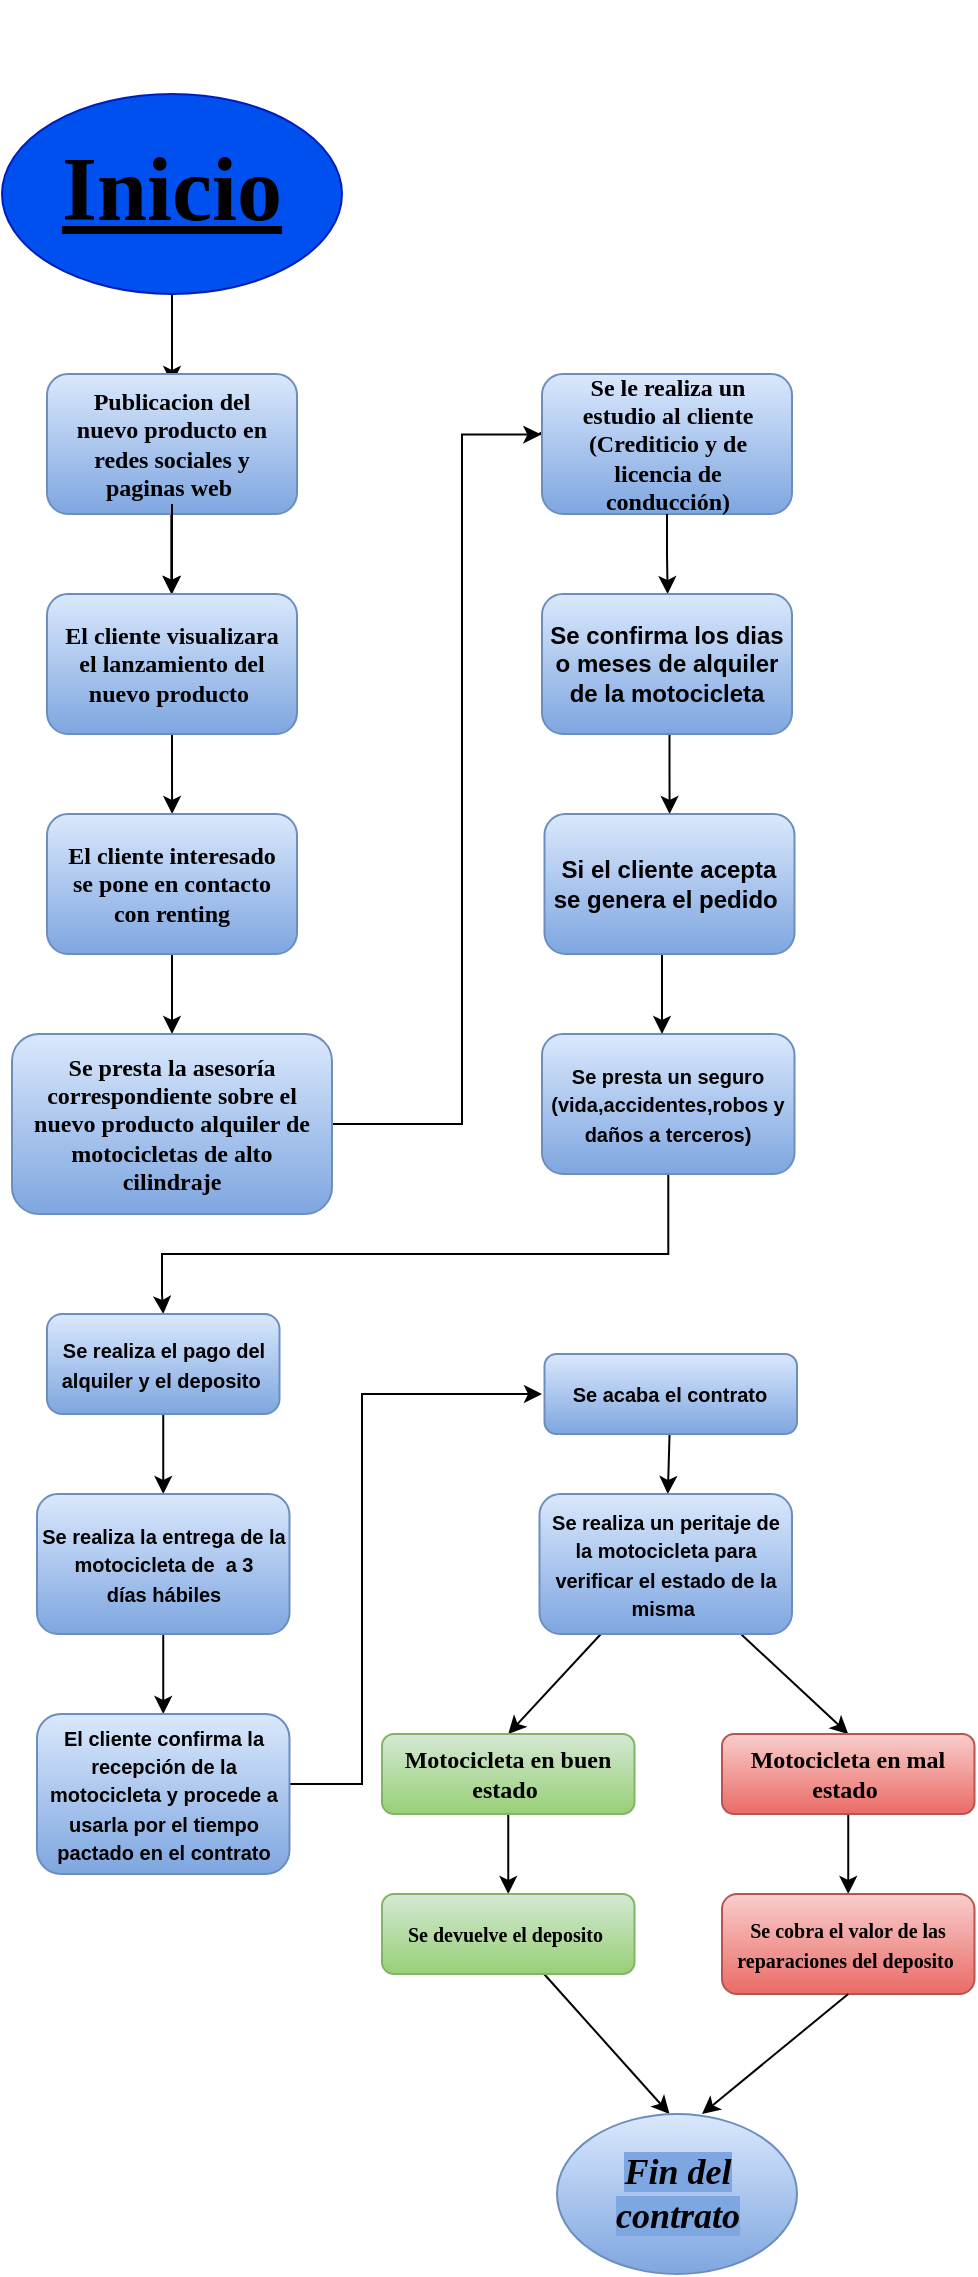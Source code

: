 <mxfile version="23.0.2" type="device">
  <diagram name="Página-1" id="s7JeJmt6lGVTh85DYFUo">
    <mxGraphModel dx="1098" dy="828" grid="1" gridSize="10" guides="1" tooltips="1" connect="1" arrows="1" fold="1" page="1" pageScale="1" pageWidth="827" pageHeight="1169" math="0" shadow="0">
      <root>
        <mxCell id="0" />
        <mxCell id="1" parent="0" />
        <mxCell id="7Ek7RL77VowX6VJ70j0s-6" value="" style="edgeStyle=orthogonalEdgeStyle;rounded=0;orthogonalLoop=1;jettySize=auto;html=1;" parent="1" source="7Ek7RL77VowX6VJ70j0s-1" target="7Ek7RL77VowX6VJ70j0s-5" edge="1">
          <mxGeometry relative="1" as="geometry" />
        </mxCell>
        <mxCell id="7Ek7RL77VowX6VJ70j0s-1" value="" style="ellipse;whiteSpace=wrap;html=1;fillColor=#0050ef;strokeColor=#001DBC;fontColor=#ffffff;" parent="1" vertex="1">
          <mxGeometry x="210" y="110" width="170" height="100" as="geometry" />
        </mxCell>
        <mxCell id="7Ek7RL77VowX6VJ70j0s-2" value="&lt;h1 style=&quot;&quot;&gt;&lt;font size=&quot;1&quot; face=&quot;Times New Roman&quot; style=&quot;&quot;&gt;&lt;u style=&quot;font-size: 45px;&quot;&gt;Inicio&lt;/u&gt;&lt;/font&gt;&lt;/h1&gt;" style="text;html=1;strokeColor=none;fillColor=none;align=center;verticalAlign=middle;whiteSpace=wrap;rounded=0;fontSize=34;fontFamily=Times New Roman;" parent="1" vertex="1">
          <mxGeometry x="240" y="120" width="110" height="60" as="geometry" />
        </mxCell>
        <mxCell id="7Ek7RL77VowX6VJ70j0s-3" value="" style="endArrow=classic;html=1;rounded=0;" parent="1" edge="1">
          <mxGeometry width="50" height="50" relative="1" as="geometry">
            <mxPoint x="294.66" y="320" as="sourcePoint" />
            <mxPoint x="294.66" y="360" as="targetPoint" />
          </mxGeometry>
        </mxCell>
        <mxCell id="7Ek7RL77VowX6VJ70j0s-4" value="" style="rounded=1;whiteSpace=wrap;html=1;fillColor=#dae8fc;gradientColor=#7ea6e0;strokeColor=#6c8ebf;" parent="1" vertex="1">
          <mxGeometry x="232.5" y="250" width="125" height="70" as="geometry" />
        </mxCell>
        <mxCell id="7Ek7RL77VowX6VJ70j0s-8" value="" style="edgeStyle=orthogonalEdgeStyle;rounded=0;orthogonalLoop=1;jettySize=auto;html=1;" parent="1" source="7Ek7RL77VowX6VJ70j0s-5" target="7Ek7RL77VowX6VJ70j0s-7" edge="1">
          <mxGeometry relative="1" as="geometry" />
        </mxCell>
        <mxCell id="7Ek7RL77VowX6VJ70j0s-5" value="&lt;font face=&quot;Times New Roman&quot;&gt;&lt;b&gt;Publicacion del nuevo producto en redes sociales y paginas web&amp;nbsp;&lt;/b&gt;&lt;/font&gt;" style="text;html=1;align=center;verticalAlign=middle;whiteSpace=wrap;rounded=0;fontFamily=Helvetica;" parent="1" vertex="1">
          <mxGeometry x="240" y="255" width="110" height="60" as="geometry" />
        </mxCell>
        <mxCell id="7Ek7RL77VowX6VJ70j0s-9" style="edgeStyle=orthogonalEdgeStyle;rounded=0;orthogonalLoop=1;jettySize=auto;html=1;exitX=0.5;exitY=1;exitDx=0;exitDy=0;" parent="1" source="7Ek7RL77VowX6VJ70j0s-7" edge="1">
          <mxGeometry relative="1" as="geometry">
            <mxPoint x="295.069" y="470" as="targetPoint" />
          </mxGeometry>
        </mxCell>
        <mxCell id="7Ek7RL77VowX6VJ70j0s-7" value="" style="rounded=1;whiteSpace=wrap;html=1;fillColor=#dae8fc;gradientColor=#7ea6e0;strokeColor=#6c8ebf;" parent="1" vertex="1">
          <mxGeometry x="232.5" y="360" width="125" height="70" as="geometry" />
        </mxCell>
        <mxCell id="7Ek7RL77VowX6VJ70j0s-10" value="&lt;b style=&quot;&quot;&gt;&lt;font face=&quot;Times New Roman&quot;&gt;El cliente visualizara el lanzamiento del nuevo producto&amp;nbsp;&lt;/font&gt;&lt;/b&gt;" style="text;html=1;strokeColor=none;fillColor=none;align=center;verticalAlign=middle;whiteSpace=wrap;rounded=0;" parent="1" vertex="1">
          <mxGeometry x="240" y="360" width="110" height="70" as="geometry" />
        </mxCell>
        <mxCell id="7Ek7RL77VowX6VJ70j0s-12" style="edgeStyle=orthogonalEdgeStyle;rounded=0;orthogonalLoop=1;jettySize=auto;html=1;exitX=0.5;exitY=1;exitDx=0;exitDy=0;" parent="1" source="7Ek7RL77VowX6VJ70j0s-11" edge="1">
          <mxGeometry relative="1" as="geometry">
            <mxPoint x="295" y="580" as="targetPoint" />
            <Array as="points">
              <mxPoint x="295" y="565" />
            </Array>
          </mxGeometry>
        </mxCell>
        <mxCell id="7Ek7RL77VowX6VJ70j0s-11" value="" style="rounded=1;whiteSpace=wrap;html=1;fillColor=#dae8fc;gradientColor=#7ea6e0;strokeColor=#6c8ebf;" parent="1" vertex="1">
          <mxGeometry x="232.5" y="470" width="125" height="70" as="geometry" />
        </mxCell>
        <mxCell id="7Ek7RL77VowX6VJ70j0s-16" style="edgeStyle=orthogonalEdgeStyle;rounded=0;orthogonalLoop=1;jettySize=auto;html=1;exitX=1;exitY=0.5;exitDx=0;exitDy=0;entryX=-0.003;entryY=0.433;entryDx=0;entryDy=0;entryPerimeter=0;" parent="1" source="7Ek7RL77VowX6VJ70j0s-13" target="7Ek7RL77VowX6VJ70j0s-17" edge="1">
          <mxGeometry relative="1" as="geometry">
            <mxPoint x="440" y="280" as="targetPoint" />
            <Array as="points">
              <mxPoint x="440" y="625" />
              <mxPoint x="440" y="280" />
            </Array>
          </mxGeometry>
        </mxCell>
        <mxCell id="7Ek7RL77VowX6VJ70j0s-13" value="" style="rounded=1;whiteSpace=wrap;html=1;fillColor=#dae8fc;gradientColor=#7ea6e0;strokeColor=#6c8ebf;" parent="1" vertex="1">
          <mxGeometry x="215" y="580" width="160" height="90" as="geometry" />
        </mxCell>
        <mxCell id="7Ek7RL77VowX6VJ70j0s-14" value="&lt;font face=&quot;Times New Roman&quot;&gt;&lt;b&gt;El cliente interesado se pone en contacto con renting&lt;/b&gt;&lt;/font&gt;" style="text;html=1;strokeColor=none;fillColor=none;align=center;verticalAlign=middle;whiteSpace=wrap;rounded=0;" parent="1" vertex="1">
          <mxGeometry x="240" y="470" width="110" height="70" as="geometry" />
        </mxCell>
        <mxCell id="7Ek7RL77VowX6VJ70j0s-15" value="Se presta la asesoría correspondiente sobre el nuevo producto alquiler de motocicletas de alto cilindraje" style="text;html=1;strokeColor=none;fillColor=none;align=center;verticalAlign=middle;whiteSpace=wrap;rounded=0;fontStyle=1;fontFamily=Times New Roman;" parent="1" vertex="1">
          <mxGeometry x="220" y="580" width="150" height="90" as="geometry" />
        </mxCell>
        <mxCell id="7Ek7RL77VowX6VJ70j0s-18" style="edgeStyle=orthogonalEdgeStyle;rounded=0;orthogonalLoop=1;jettySize=auto;html=1;exitX=0;exitY=0.5;exitDx=0;exitDy=0;entryX=-0.019;entryY=0.425;entryDx=0;entryDy=0;entryPerimeter=0;" parent="1" source="7Ek7RL77VowX6VJ70j0s-17" target="7Ek7RL77VowX6VJ70j0s-17" edge="1">
          <mxGeometry relative="1" as="geometry">
            <mxPoint x="440" y="280" as="targetPoint" />
            <Array as="points">
              <mxPoint x="480" y="280" />
            </Array>
          </mxGeometry>
        </mxCell>
        <mxCell id="7Ek7RL77VowX6VJ70j0s-17" value="" style="rounded=1;whiteSpace=wrap;html=1;fillColor=#dae8fc;gradientColor=#7ea6e0;strokeColor=#6c8ebf;" parent="1" vertex="1">
          <mxGeometry x="480" y="250" width="125" height="70" as="geometry" />
        </mxCell>
        <mxCell id="7Ek7RL77VowX6VJ70j0s-53" value="" style="edgeStyle=orthogonalEdgeStyle;rounded=0;orthogonalLoop=1;jettySize=auto;html=1;" parent="1" source="7Ek7RL77VowX6VJ70j0s-20" target="7Ek7RL77VowX6VJ70j0s-27" edge="1">
          <mxGeometry relative="1" as="geometry" />
        </mxCell>
        <mxCell id="7Ek7RL77VowX6VJ70j0s-20" value="Text" style="text;html=1;strokeColor=none;fillColor=none;align=center;verticalAlign=middle;whiteSpace=wrap;rounded=0;" parent="1" vertex="1">
          <mxGeometry x="487.5" y="360" width="112.5" height="70" as="geometry" />
        </mxCell>
        <mxCell id="7Ek7RL77VowX6VJ70j0s-22" style="edgeStyle=orthogonalEdgeStyle;rounded=0;orthogonalLoop=1;jettySize=auto;html=1;exitX=0.5;exitY=1;exitDx=0;exitDy=0;" parent="1" source="7Ek7RL77VowX6VJ70j0s-21" edge="1">
          <mxGeometry relative="1" as="geometry">
            <mxPoint x="542.815" y="360" as="targetPoint" />
          </mxGeometry>
        </mxCell>
        <mxCell id="7Ek7RL77VowX6VJ70j0s-21" value="Se le realiza un estudio al cliente (Crediticio y de licencia de conducción)" style="text;strokeColor=none;fillColor=none;align=center;verticalAlign=middle;rounded=0;labelBackgroundColor=none;labelBorderColor=none;whiteSpace=wrap;html=1;fontStyle=1;fontFamily=Times New Roman;" parent="1" vertex="1">
          <mxGeometry x="487.5" y="250" width="110" height="70" as="geometry" />
        </mxCell>
        <mxCell id="7Ek7RL77VowX6VJ70j0s-23" value="&lt;b&gt;Se confirma los dias o meses de alquiler de la motocicleta&lt;/b&gt;" style="rounded=1;whiteSpace=wrap;html=1;fillColor=#dae8fc;gradientColor=#7ea6e0;strokeColor=#6c8ebf;" parent="1" vertex="1">
          <mxGeometry x="480" y="360" width="125" height="70" as="geometry" />
        </mxCell>
        <mxCell id="7Ek7RL77VowX6VJ70j0s-55" style="edgeStyle=orthogonalEdgeStyle;rounded=0;orthogonalLoop=1;jettySize=auto;html=1;entryX=0.5;entryY=0;entryDx=0;entryDy=0;" parent="1" source="7Ek7RL77VowX6VJ70j0s-24" target="7Ek7RL77VowX6VJ70j0s-54" edge="1">
          <mxGeometry relative="1" as="geometry">
            <Array as="points">
              <mxPoint x="543" y="690" />
              <mxPoint x="290" y="690" />
              <mxPoint x="290" y="710" />
            </Array>
          </mxGeometry>
        </mxCell>
        <mxCell id="7Ek7RL77VowX6VJ70j0s-24" value="&lt;b&gt;&lt;font style=&quot;font-size: 10px;&quot;&gt;Se presta un seguro (vida,accidentes,robos y daños a terceros)&lt;/font&gt;&lt;/b&gt;" style="rounded=1;whiteSpace=wrap;html=1;fillColor=#dae8fc;gradientColor=#7ea6e0;strokeColor=#6c8ebf;" parent="1" vertex="1">
          <mxGeometry x="480" y="580" width="126.25" height="70" as="geometry" />
        </mxCell>
        <mxCell id="7Ek7RL77VowX6VJ70j0s-51" value="" style="edgeStyle=orthogonalEdgeStyle;rounded=0;orthogonalLoop=1;jettySize=auto;html=1;" parent="1" source="7Ek7RL77VowX6VJ70j0s-27" target="7Ek7RL77VowX6VJ70j0s-24" edge="1">
          <mxGeometry relative="1" as="geometry">
            <Array as="points">
              <mxPoint x="540" y="550" />
              <mxPoint x="540" y="550" />
            </Array>
          </mxGeometry>
        </mxCell>
        <mxCell id="7Ek7RL77VowX6VJ70j0s-27" value="&lt;b&gt;Si el cliente acepta se genera el pedido&amp;nbsp;&lt;/b&gt;" style="rounded=1;whiteSpace=wrap;html=1;fillColor=#dae8fc;gradientColor=#7ea6e0;strokeColor=#6c8ebf;" parent="1" vertex="1">
          <mxGeometry x="481.25" y="470" width="125" height="70" as="geometry" />
        </mxCell>
        <mxCell id="7Ek7RL77VowX6VJ70j0s-58" value="" style="edgeStyle=orthogonalEdgeStyle;rounded=0;orthogonalLoop=1;jettySize=auto;html=1;" parent="1" source="7Ek7RL77VowX6VJ70j0s-54" target="7Ek7RL77VowX6VJ70j0s-56" edge="1">
          <mxGeometry relative="1" as="geometry" />
        </mxCell>
        <mxCell id="7Ek7RL77VowX6VJ70j0s-54" value="&lt;b&gt;&lt;font style=&quot;font-size: 10px;&quot;&gt;Se realiza el pago del alquiler y el deposito&amp;nbsp;&lt;/font&gt;&lt;/b&gt;" style="rounded=1;whiteSpace=wrap;html=1;fillColor=#dae8fc;gradientColor=#7ea6e0;strokeColor=#6c8ebf;" parent="1" vertex="1">
          <mxGeometry x="232.5" y="720" width="116.25" height="50" as="geometry" />
        </mxCell>
        <mxCell id="7Ek7RL77VowX6VJ70j0s-60" value="" style="edgeStyle=orthogonalEdgeStyle;rounded=0;orthogonalLoop=1;jettySize=auto;html=1;" parent="1" source="7Ek7RL77VowX6VJ70j0s-56" target="7Ek7RL77VowX6VJ70j0s-59" edge="1">
          <mxGeometry relative="1" as="geometry" />
        </mxCell>
        <mxCell id="7Ek7RL77VowX6VJ70j0s-56" value="&lt;font style=&quot;&quot;&gt;&lt;span style=&quot;font-size: 10px;&quot;&gt;&lt;b&gt;Se realiza la entrega de la motocicleta de&amp;nbsp; a 3 días&amp;nbsp;&lt;/b&gt;&lt;/span&gt;&lt;/font&gt;&lt;span style=&quot;font-size: 10px;&quot;&gt;&lt;b&gt;hábiles&lt;/b&gt;&lt;/span&gt;" style="rounded=1;whiteSpace=wrap;html=1;fillColor=#dae8fc;gradientColor=#7ea6e0;strokeColor=#6c8ebf;" parent="1" vertex="1">
          <mxGeometry x="227.5" y="810" width="126.25" height="70" as="geometry" />
        </mxCell>
        <mxCell id="7Ek7RL77VowX6VJ70j0s-61" style="edgeStyle=orthogonalEdgeStyle;rounded=0;orthogonalLoop=1;jettySize=auto;html=1;" parent="1" source="7Ek7RL77VowX6VJ70j0s-59" edge="1">
          <mxGeometry relative="1" as="geometry">
            <mxPoint x="480" y="760" as="targetPoint" />
            <Array as="points">
              <mxPoint x="390" y="955" />
              <mxPoint x="390" y="760" />
            </Array>
          </mxGeometry>
        </mxCell>
        <mxCell id="7Ek7RL77VowX6VJ70j0s-59" value="&lt;font style=&quot;&quot;&gt;&lt;span style=&quot;font-size: 10px;&quot;&gt;&lt;b&gt;El cliente confirma la recepción&amp;nbsp;de la motocicleta y procede a usarla por el tiempo pactado en el contrato&lt;/b&gt;&lt;/span&gt;&lt;/font&gt;" style="rounded=1;whiteSpace=wrap;html=1;fillColor=#dae8fc;gradientColor=#7ea6e0;strokeColor=#6c8ebf;" parent="1" vertex="1">
          <mxGeometry x="227.5" y="920" width="126.25" height="80" as="geometry" />
        </mxCell>
        <mxCell id="7Ek7RL77VowX6VJ70j0s-81" value="" style="edgeStyle=none;rounded=0;orthogonalLoop=1;jettySize=auto;html=1;" parent="1" source="7Ek7RL77VowX6VJ70j0s-62" target="7Ek7RL77VowX6VJ70j0s-67" edge="1">
          <mxGeometry relative="1" as="geometry" />
        </mxCell>
        <mxCell id="7Ek7RL77VowX6VJ70j0s-62" value="&lt;b&gt;&lt;font style=&quot;font-size: 10px;&quot;&gt;Se acaba el contrato&lt;/font&gt;&lt;/b&gt;" style="rounded=1;whiteSpace=wrap;html=1;fillColor=#dae8fc;gradientColor=#7ea6e0;strokeColor=#6c8ebf;" parent="1" vertex="1">
          <mxGeometry x="481.25" y="740" width="126.25" height="40" as="geometry" />
        </mxCell>
        <mxCell id="7Ek7RL77VowX6VJ70j0s-84" style="edgeStyle=none;rounded=0;orthogonalLoop=1;jettySize=auto;html=1;entryX=0.5;entryY=0;entryDx=0;entryDy=0;" parent="1" source="7Ek7RL77VowX6VJ70j0s-67" target="7Ek7RL77VowX6VJ70j0s-68" edge="1">
          <mxGeometry relative="1" as="geometry" />
        </mxCell>
        <mxCell id="7Ek7RL77VowX6VJ70j0s-86" style="edgeStyle=none;rounded=0;orthogonalLoop=1;jettySize=auto;html=1;entryX=0.5;entryY=0;entryDx=0;entryDy=0;" parent="1" source="7Ek7RL77VowX6VJ70j0s-67" target="7Ek7RL77VowX6VJ70j0s-85" edge="1">
          <mxGeometry relative="1" as="geometry" />
        </mxCell>
        <mxCell id="7Ek7RL77VowX6VJ70j0s-67" value="&lt;b&gt;&lt;font style=&quot;font-size: 10px;&quot;&gt;Se realiza un peritaje de la motocicleta para verificar el estado de la misma&amp;nbsp;&lt;/font&gt;&lt;/b&gt;" style="rounded=1;whiteSpace=wrap;html=1;fillColor=#dae8fc;gradientColor=#7ea6e0;strokeColor=#6c8ebf;" parent="1" vertex="1">
          <mxGeometry x="478.75" y="810" width="126.25" height="70" as="geometry" />
        </mxCell>
        <mxCell id="7Ek7RL77VowX6VJ70j0s-94" style="edgeStyle=none;rounded=0;orthogonalLoop=1;jettySize=auto;html=1;entryX=0.5;entryY=0;entryDx=0;entryDy=0;" parent="1" source="7Ek7RL77VowX6VJ70j0s-68" target="7Ek7RL77VowX6VJ70j0s-71" edge="1">
          <mxGeometry relative="1" as="geometry" />
        </mxCell>
        <mxCell id="7Ek7RL77VowX6VJ70j0s-68" value="&lt;font face=&quot;Times New Roman&quot;&gt;&lt;b&gt;Motocicleta en buen estado&amp;nbsp;&lt;/b&gt;&lt;/font&gt;" style="rounded=1;whiteSpace=wrap;html=1;fillColor=#d5e8d4;gradientColor=#97d077;strokeColor=#82b366;" parent="1" vertex="1">
          <mxGeometry x="400" y="930" width="126.25" height="40" as="geometry" />
        </mxCell>
        <mxCell id="7Ek7RL77VowX6VJ70j0s-89" style="edgeStyle=none;rounded=0;orthogonalLoop=1;jettySize=auto;html=1;entryX=0.5;entryY=0;entryDx=0;entryDy=0;" parent="1" source="7Ek7RL77VowX6VJ70j0s-71" edge="1">
          <mxGeometry relative="1" as="geometry">
            <mxPoint x="543.755" y="1120" as="targetPoint" />
          </mxGeometry>
        </mxCell>
        <mxCell id="7Ek7RL77VowX6VJ70j0s-71" value="&lt;span style=&quot;font-size: 10px;&quot;&gt;&lt;b&gt;&lt;font face=&quot;Times New Roman&quot;&gt;Se devuelve el deposito&amp;nbsp;&lt;/font&gt;&lt;/b&gt;&lt;/span&gt;" style="rounded=1;whiteSpace=wrap;html=1;fillColor=#d5e8d4;gradientColor=#97d077;strokeColor=#82b366;" parent="1" vertex="1">
          <mxGeometry x="400" y="1010" width="126.25" height="40" as="geometry" />
        </mxCell>
        <mxCell id="7Ek7RL77VowX6VJ70j0s-96" style="edgeStyle=none;rounded=0;orthogonalLoop=1;jettySize=auto;html=1;" parent="1" source="7Ek7RL77VowX6VJ70j0s-85" target="7Ek7RL77VowX6VJ70j0s-90" edge="1">
          <mxGeometry relative="1" as="geometry" />
        </mxCell>
        <mxCell id="7Ek7RL77VowX6VJ70j0s-85" value="&lt;font face=&quot;Times New Roman&quot;&gt;&lt;b&gt;Motocicleta en mal estado&amp;nbsp;&lt;/b&gt;&lt;/font&gt;" style="rounded=1;whiteSpace=wrap;html=1;fillColor=#f8cecc;gradientColor=#ea6b66;strokeColor=#b85450;" parent="1" vertex="1">
          <mxGeometry x="570" y="930" width="126.25" height="40" as="geometry" />
        </mxCell>
        <mxCell id="7Ek7RL77VowX6VJ70j0s-87" style="edgeStyle=none;rounded=0;orthogonalLoop=1;jettySize=auto;html=1;exitX=0.5;exitY=1;exitDx=0;exitDy=0;" parent="1" source="7Ek7RL77VowX6VJ70j0s-68" target="7Ek7RL77VowX6VJ70j0s-68" edge="1">
          <mxGeometry relative="1" as="geometry" />
        </mxCell>
        <mxCell id="7Ek7RL77VowX6VJ70j0s-90" value="&lt;span style=&quot;font-size: 10px;&quot;&gt;&lt;b&gt;&lt;font face=&quot;Times New Roman&quot;&gt;Se cobra el valor de las reparaciones del deposito&amp;nbsp;&lt;/font&gt;&lt;/b&gt;&lt;/span&gt;" style="rounded=1;whiteSpace=wrap;html=1;fillColor=#f8cecc;gradientColor=#ea6b66;strokeColor=#b85450;" parent="1" vertex="1">
          <mxGeometry x="570" y="1010" width="126.25" height="50" as="geometry" />
        </mxCell>
        <mxCell id="7Ek7RL77VowX6VJ70j0s-98" style="edgeStyle=none;rounded=0;orthogonalLoop=1;jettySize=auto;html=1;entryX=0.598;entryY=-0.025;entryDx=0;entryDy=0;entryPerimeter=0;exitX=0.5;exitY=1;exitDx=0;exitDy=0;" parent="1" source="7Ek7RL77VowX6VJ70j0s-90" edge="1">
          <mxGeometry relative="1" as="geometry">
            <mxPoint x="619.692" y="1051" as="sourcePoint" />
            <mxPoint x="559.998" y="1120" as="targetPoint" />
          </mxGeometry>
        </mxCell>
        <mxCell id="7Ek7RL77VowX6VJ70j0s-100" value="" style="ellipse;whiteSpace=wrap;html=1;fillColor=#dae8fc;gradientColor=#7ea6e0;strokeColor=#6c8ebf;" parent="1" vertex="1">
          <mxGeometry x="487.5" y="1120" width="120" height="80" as="geometry" />
        </mxCell>
        <mxCell id="7Ek7RL77VowX6VJ70j0s-101" value="&lt;h2&gt;&lt;font face=&quot;Georgia&quot;&gt;&lt;i style=&quot;background-color: rgb(126, 166, 224);&quot;&gt;Fin del contrato&lt;/i&gt;&lt;/font&gt;&lt;/h2&gt;" style="text;html=1;strokeColor=none;fillColor=none;align=center;verticalAlign=middle;whiteSpace=wrap;rounded=0;" parent="1" vertex="1">
          <mxGeometry x="507.5" y="1130" width="80" height="60" as="geometry" />
        </mxCell>
      </root>
    </mxGraphModel>
  </diagram>
</mxfile>
